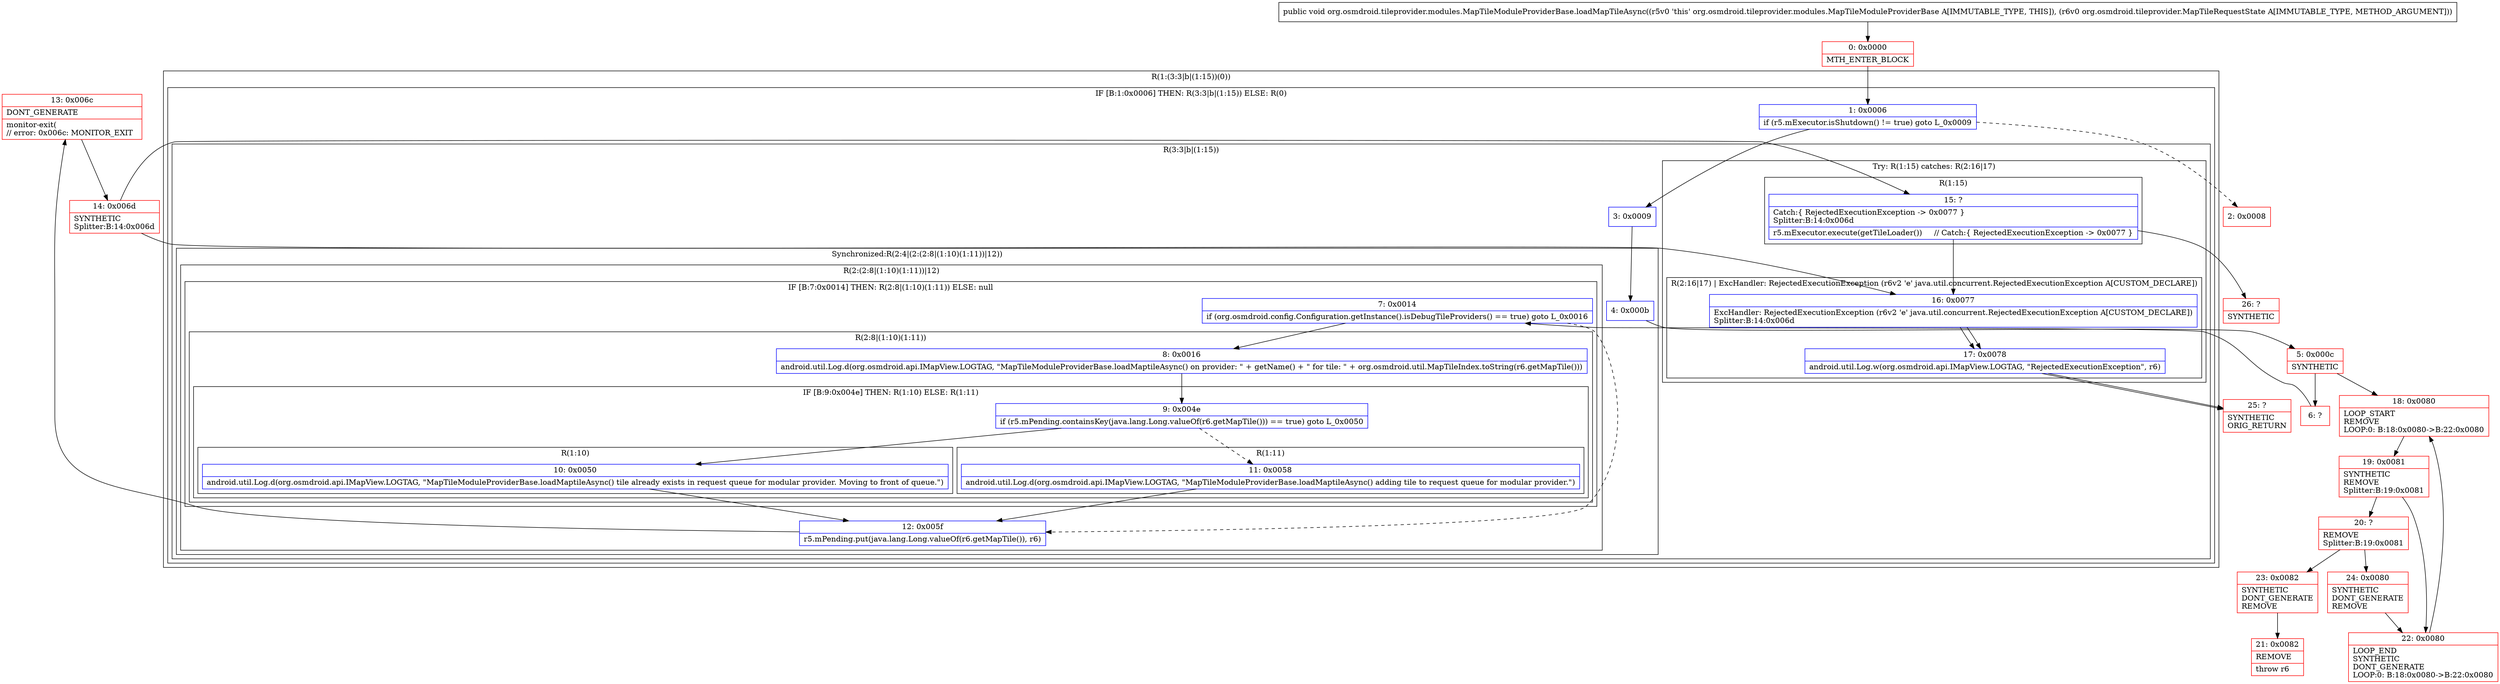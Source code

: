 digraph "CFG fororg.osmdroid.tileprovider.modules.MapTileModuleProviderBase.loadMapTileAsync(Lorg\/osmdroid\/tileprovider\/MapTileRequestState;)V" {
subgraph cluster_Region_2037976 {
label = "R(1:(3:3|b|(1:15))(0))";
node [shape=record,color=blue];
subgraph cluster_IfRegion_1328960257 {
label = "IF [B:1:0x0006] THEN: R(3:3|b|(1:15)) ELSE: R(0)";
node [shape=record,color=blue];
Node_1 [shape=record,label="{1\:\ 0x0006|if (r5.mExecutor.isShutdown() != true) goto L_0x0009\l}"];
subgraph cluster_Region_1093506197 {
label = "R(3:3|b|(1:15))";
node [shape=record,color=blue];
Node_3 [shape=record,label="{3\:\ 0x0009}"];
subgraph cluster_SynchronizedRegion_344962882 {
label = "Synchronized:R(2:4|(2:(2:8|(1:10)(1:11))|12))";
node [shape=record,color=blue];
Node_4 [shape=record,label="{4\:\ 0x000b}"];
subgraph cluster_Region_1815000275 {
label = "R(2:(2:8|(1:10)(1:11))|12)";
node [shape=record,color=blue];
subgraph cluster_IfRegion_301812748 {
label = "IF [B:7:0x0014] THEN: R(2:8|(1:10)(1:11)) ELSE: null";
node [shape=record,color=blue];
Node_7 [shape=record,label="{7\:\ 0x0014|if (org.osmdroid.config.Configuration.getInstance().isDebugTileProviders() == true) goto L_0x0016\l}"];
subgraph cluster_Region_1020918682 {
label = "R(2:8|(1:10)(1:11))";
node [shape=record,color=blue];
Node_8 [shape=record,label="{8\:\ 0x0016|android.util.Log.d(org.osmdroid.api.IMapView.LOGTAG, \"MapTileModuleProviderBase.loadMaptileAsync() on provider: \" + getName() + \" for tile: \" + org.osmdroid.util.MapTileIndex.toString(r6.getMapTile()))\l}"];
subgraph cluster_IfRegion_1434812132 {
label = "IF [B:9:0x004e] THEN: R(1:10) ELSE: R(1:11)";
node [shape=record,color=blue];
Node_9 [shape=record,label="{9\:\ 0x004e|if (r5.mPending.containsKey(java.lang.Long.valueOf(r6.getMapTile())) == true) goto L_0x0050\l}"];
subgraph cluster_Region_1276428459 {
label = "R(1:10)";
node [shape=record,color=blue];
Node_10 [shape=record,label="{10\:\ 0x0050|android.util.Log.d(org.osmdroid.api.IMapView.LOGTAG, \"MapTileModuleProviderBase.loadMaptileAsync() tile already exists in request queue for modular provider. Moving to front of queue.\")\l}"];
}
subgraph cluster_Region_930244617 {
label = "R(1:11)";
node [shape=record,color=blue];
Node_11 [shape=record,label="{11\:\ 0x0058|android.util.Log.d(org.osmdroid.api.IMapView.LOGTAG, \"MapTileModuleProviderBase.loadMaptileAsync() adding tile to request queue for modular provider.\")\l}"];
}
}
}
}
Node_12 [shape=record,label="{12\:\ 0x005f|r5.mPending.put(java.lang.Long.valueOf(r6.getMapTile()), r6)\l}"];
}
}
subgraph cluster_TryCatchRegion_1141129302 {
label = "Try: R(1:15) catches: R(2:16|17)";
node [shape=record,color=blue];
subgraph cluster_Region_982017132 {
label = "R(1:15)";
node [shape=record,color=blue];
Node_15 [shape=record,label="{15\:\ ?|Catch:\{ RejectedExecutionException \-\> 0x0077 \}\lSplitter:B:14:0x006d\l|r5.mExecutor.execute(getTileLoader())     \/\/ Catch:\{ RejectedExecutionException \-\> 0x0077 \}\l}"];
}
subgraph cluster_Region_1358166542 {
label = "R(2:16|17) | ExcHandler: RejectedExecutionException (r6v2 'e' java.util.concurrent.RejectedExecutionException A[CUSTOM_DECLARE])\l";
node [shape=record,color=blue];
Node_16 [shape=record,label="{16\:\ 0x0077|ExcHandler: RejectedExecutionException (r6v2 'e' java.util.concurrent.RejectedExecutionException A[CUSTOM_DECLARE])\lSplitter:B:14:0x006d\l}"];
Node_17 [shape=record,label="{17\:\ 0x0078|android.util.Log.w(org.osmdroid.api.IMapView.LOGTAG, \"RejectedExecutionException\", r6)\l}"];
}
}
}
subgraph cluster_Region_1952838201 {
label = "R(0)";
node [shape=record,color=blue];
}
}
}
subgraph cluster_Region_1358166542 {
label = "R(2:16|17) | ExcHandler: RejectedExecutionException (r6v2 'e' java.util.concurrent.RejectedExecutionException A[CUSTOM_DECLARE])\l";
node [shape=record,color=blue];
Node_16 [shape=record,label="{16\:\ 0x0077|ExcHandler: RejectedExecutionException (r6v2 'e' java.util.concurrent.RejectedExecutionException A[CUSTOM_DECLARE])\lSplitter:B:14:0x006d\l}"];
Node_17 [shape=record,label="{17\:\ 0x0078|android.util.Log.w(org.osmdroid.api.IMapView.LOGTAG, \"RejectedExecutionException\", r6)\l}"];
}
Node_0 [shape=record,color=red,label="{0\:\ 0x0000|MTH_ENTER_BLOCK\l}"];
Node_2 [shape=record,color=red,label="{2\:\ 0x0008}"];
Node_5 [shape=record,color=red,label="{5\:\ 0x000c|SYNTHETIC\l}"];
Node_6 [shape=record,color=red,label="{6\:\ ?}"];
Node_13 [shape=record,color=red,label="{13\:\ 0x006c|DONT_GENERATE\l|monitor\-exit(\l\/\/ error: 0x006c: MONITOR_EXIT  \l}"];
Node_14 [shape=record,color=red,label="{14\:\ 0x006d|SYNTHETIC\lSplitter:B:14:0x006d\l}"];
Node_18 [shape=record,color=red,label="{18\:\ 0x0080|LOOP_START\lREMOVE\lLOOP:0: B:18:0x0080\-\>B:22:0x0080\l}"];
Node_19 [shape=record,color=red,label="{19\:\ 0x0081|SYNTHETIC\lREMOVE\lSplitter:B:19:0x0081\l}"];
Node_20 [shape=record,color=red,label="{20\:\ ?|REMOVE\lSplitter:B:19:0x0081\l}"];
Node_21 [shape=record,color=red,label="{21\:\ 0x0082|REMOVE\l|throw r6\l}"];
Node_22 [shape=record,color=red,label="{22\:\ 0x0080|LOOP_END\lSYNTHETIC\lDONT_GENERATE\lLOOP:0: B:18:0x0080\-\>B:22:0x0080\l}"];
Node_23 [shape=record,color=red,label="{23\:\ 0x0082|SYNTHETIC\lDONT_GENERATE\lREMOVE\l}"];
Node_24 [shape=record,color=red,label="{24\:\ 0x0080|SYNTHETIC\lDONT_GENERATE\lREMOVE\l}"];
Node_25 [shape=record,color=red,label="{25\:\ ?|SYNTHETIC\lORIG_RETURN\l}"];
Node_26 [shape=record,color=red,label="{26\:\ ?|SYNTHETIC\l}"];
MethodNode[shape=record,label="{public void org.osmdroid.tileprovider.modules.MapTileModuleProviderBase.loadMapTileAsync((r5v0 'this' org.osmdroid.tileprovider.modules.MapTileModuleProviderBase A[IMMUTABLE_TYPE, THIS]), (r6v0 org.osmdroid.tileprovider.MapTileRequestState A[IMMUTABLE_TYPE, METHOD_ARGUMENT])) }"];
MethodNode -> Node_0;
Node_1 -> Node_2[style=dashed];
Node_1 -> Node_3;
Node_3 -> Node_4;
Node_4 -> Node_5;
Node_7 -> Node_8;
Node_7 -> Node_12[style=dashed];
Node_8 -> Node_9;
Node_9 -> Node_10;
Node_9 -> Node_11[style=dashed];
Node_10 -> Node_12;
Node_11 -> Node_12;
Node_12 -> Node_13;
Node_15 -> Node_16;
Node_15 -> Node_26;
Node_16 -> Node_17;
Node_17 -> Node_25;
Node_16 -> Node_17;
Node_17 -> Node_25;
Node_0 -> Node_1;
Node_5 -> Node_6;
Node_5 -> Node_18;
Node_6 -> Node_7;
Node_13 -> Node_14;
Node_14 -> Node_15;
Node_14 -> Node_16;
Node_18 -> Node_19;
Node_19 -> Node_20;
Node_19 -> Node_22;
Node_20 -> Node_23;
Node_20 -> Node_24;
Node_22 -> Node_18;
Node_23 -> Node_21;
Node_24 -> Node_22;
}

